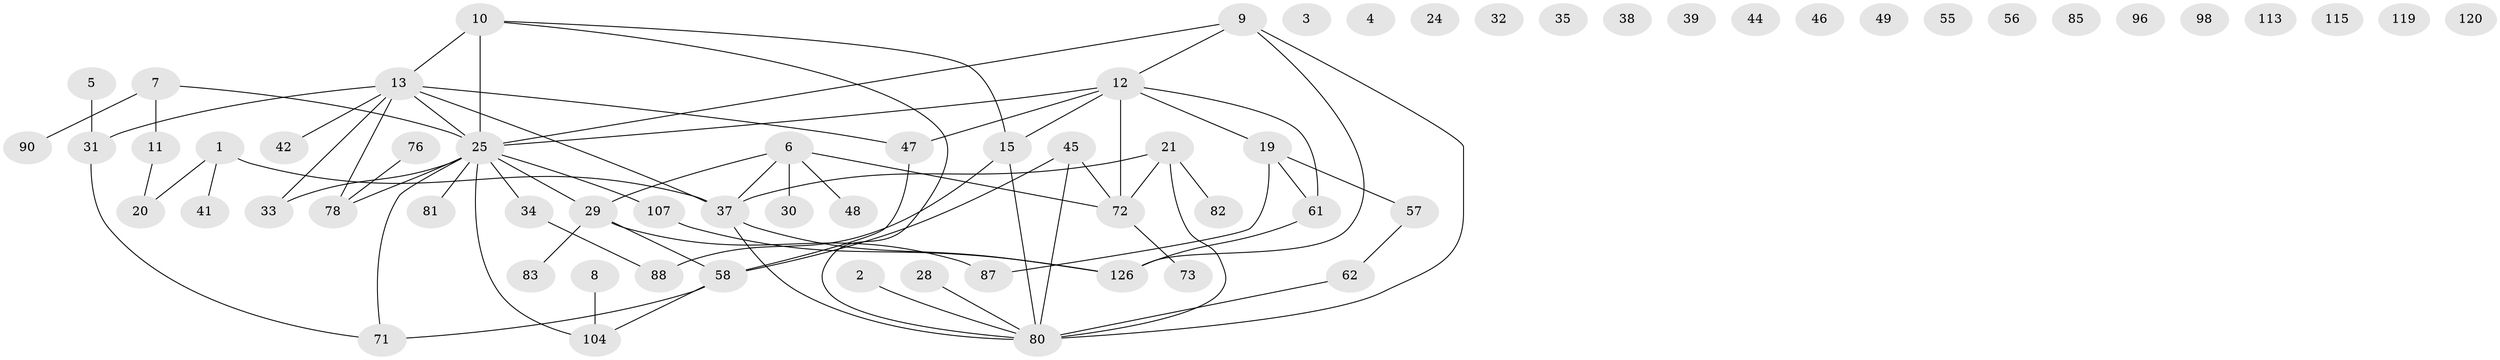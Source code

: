 // original degree distribution, {3: 0.22535211267605634, 1: 0.19718309859154928, 0: 0.1267605633802817, 2: 0.2887323943661972, 4: 0.07746478873239436, 5: 0.056338028169014086, 6: 0.028169014084507043}
// Generated by graph-tools (version 1.1) at 2025/16/03/04/25 18:16:29]
// undirected, 66 vertices, 73 edges
graph export_dot {
graph [start="1"]
  node [color=gray90,style=filled];
  1 [super="+68+23+22"];
  2;
  3;
  4;
  5 [super="+18"];
  6 [super="+65+16"];
  7 [super="+40"];
  8;
  9 [super="+26+53"];
  10 [super="+54"];
  11 [super="+63"];
  12 [super="+17+43"];
  13 [super="+14"];
  15 [super="+97"];
  19 [super="+89"];
  20 [super="+92"];
  21 [super="+91"];
  24;
  25 [super="+67+27"];
  28;
  29 [super="+116+139"];
  30;
  31;
  32;
  33 [super="+105"];
  34 [super="+36"];
  35;
  37 [super="+109"];
  38;
  39;
  41;
  42;
  44;
  45 [super="+51+52"];
  46;
  47 [super="+70+74+50"];
  48;
  49 [super="+69"];
  55;
  56;
  57 [super="+102"];
  58 [super="+101+79+60"];
  61 [super="+138"];
  62 [super="+75"];
  71 [super="+93"];
  72 [super="+100+133+106"];
  73;
  76 [super="+95"];
  78 [super="+99"];
  80 [super="+114+142"];
  81;
  82;
  83;
  85;
  87 [super="+131"];
  88 [super="+127"];
  90 [super="+121"];
  96;
  98;
  104 [super="+140"];
  107;
  113;
  115;
  119;
  120;
  126 [super="+132+136"];
  1 -- 37 [weight=2];
  1 -- 41;
  1 -- 20;
  2 -- 80;
  5 -- 31;
  6 -- 48;
  6 -- 37;
  6 -- 72;
  6 -- 29;
  6 -- 30;
  7 -- 11;
  7 -- 90;
  7 -- 25;
  8 -- 104;
  9 -- 80;
  9 -- 126;
  9 -- 12;
  9 -- 25;
  10 -- 80;
  10 -- 25 [weight=2];
  10 -- 13;
  10 -- 15;
  11 -- 20 [weight=2];
  12 -- 47 [weight=2];
  12 -- 72 [weight=3];
  12 -- 61;
  12 -- 15;
  12 -- 19;
  12 -- 25;
  13 -- 33;
  13 -- 37;
  13 -- 42;
  13 -- 78;
  13 -- 31;
  13 -- 47;
  13 -- 25;
  15 -- 80;
  15 -- 88;
  19 -- 61;
  19 -- 87;
  19 -- 57;
  21 -- 80;
  21 -- 72;
  21 -- 82;
  21 -- 37;
  25 -- 71;
  25 -- 104;
  25 -- 81;
  25 -- 33;
  25 -- 34;
  25 -- 107;
  25 -- 78;
  25 -- 29;
  28 -- 80;
  29 -- 58;
  29 -- 83;
  29 -- 87;
  31 -- 71;
  34 -- 88;
  37 -- 80;
  37 -- 126;
  45 -- 58;
  45 -- 80;
  45 -- 72;
  47 -- 58;
  57 -- 62;
  58 -- 104;
  58 -- 71;
  61 -- 126;
  62 -- 80;
  72 -- 73;
  76 -- 78;
  107 -- 126;
}
